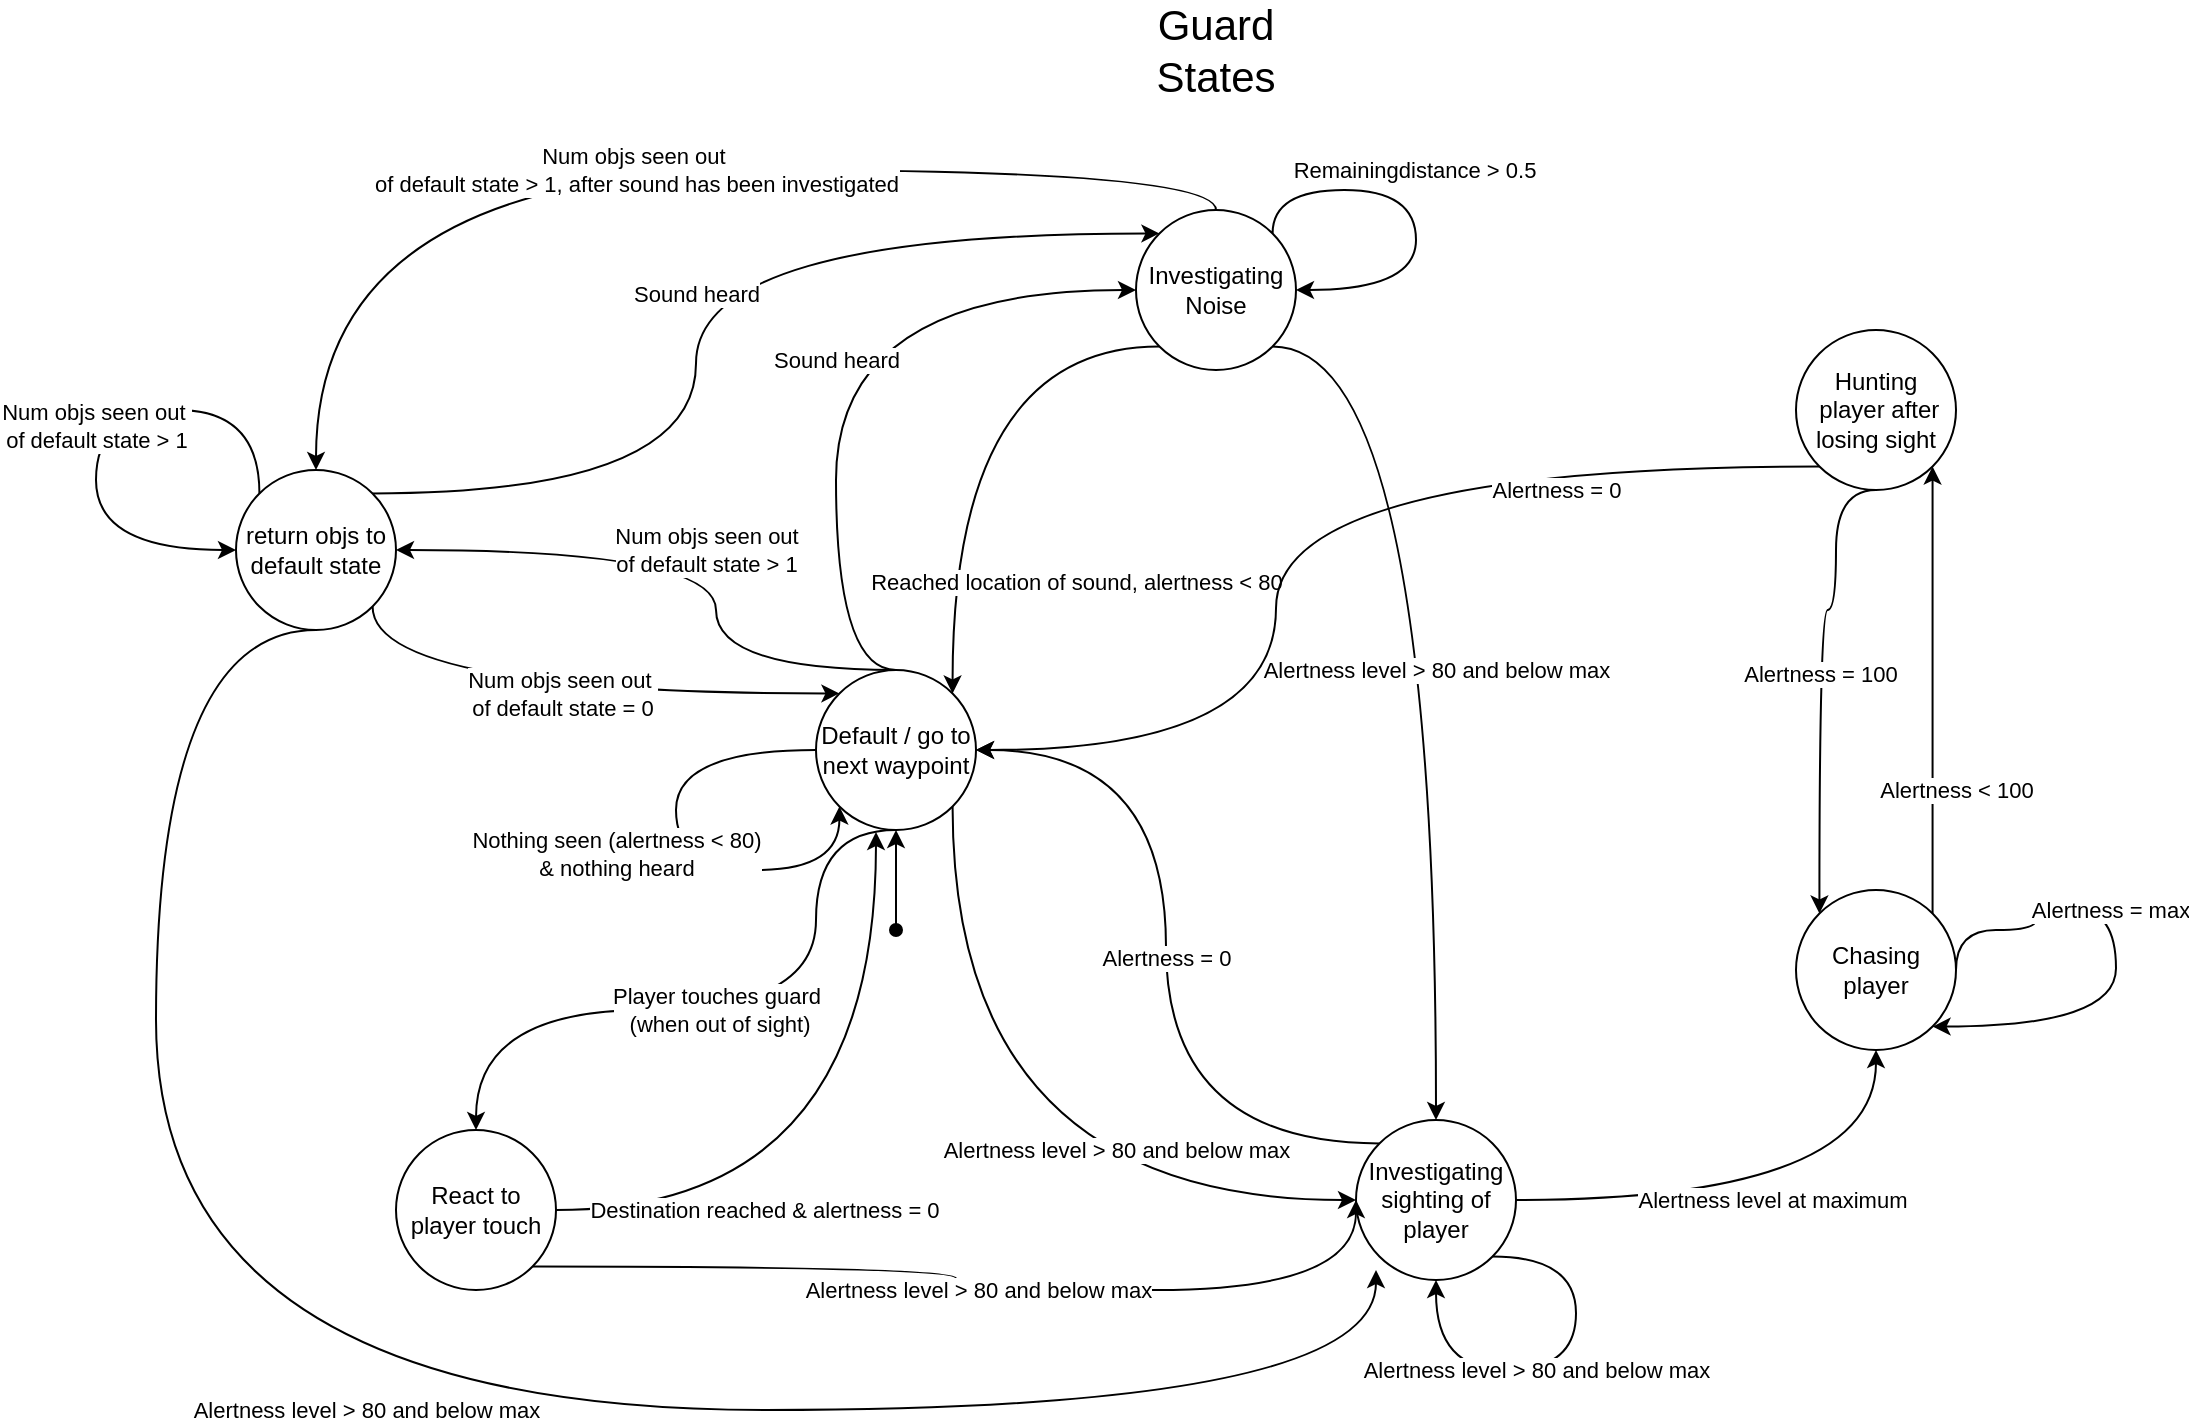 <mxfile version="14.1.8" type="device"><diagram id="_z_kxemTw84_M1QY5IJ6" name="Page-1"><mxGraphModel dx="2500" dy="2127" grid="1" gridSize="10" guides="1" tooltips="1" connect="1" arrows="1" fold="1" page="1" pageScale="1" pageWidth="827" pageHeight="1169" math="0" shadow="0"><root><mxCell id="0"/><mxCell id="1" parent="0"/><mxCell id="KQuNPY4IeF9uxoqhli7A-9" value="Alertness level &amp;gt; 80 and below max" style="edgeStyle=orthogonalEdgeStyle;curved=1;rounded=0;orthogonalLoop=1;jettySize=auto;html=1;exitX=1;exitY=1;exitDx=0;exitDy=0;entryX=0;entryY=0.5;entryDx=0;entryDy=0;" parent="1" source="KQuNPY4IeF9uxoqhli7A-1" target="KQuNPY4IeF9uxoqhli7A-4" edge="1"><mxGeometry x="0.398" y="25" relative="1" as="geometry"><Array as="points"><mxPoint x="288" y="545"/></Array><mxPoint as="offset"/></mxGeometry></mxCell><mxCell id="KQuNPY4IeF9uxoqhli7A-13" value="Sound heard" style="edgeStyle=orthogonalEdgeStyle;curved=1;rounded=0;orthogonalLoop=1;jettySize=auto;html=1;exitX=0.5;exitY=0;exitDx=0;exitDy=0;entryX=0;entryY=0.5;entryDx=0;entryDy=0;" parent="1" source="KQuNPY4IeF9uxoqhli7A-1" target="KQuNPY4IeF9uxoqhli7A-2" edge="1"><mxGeometry relative="1" as="geometry"><Array as="points"><mxPoint x="230" y="280"/><mxPoint x="230" y="90"/></Array></mxGeometry></mxCell><mxCell id="04_gx8tl3a63GkmhyHUs-2" value="Num objs seen out &lt;br&gt;of default state &amp;gt; 1" style="edgeStyle=orthogonalEdgeStyle;rounded=0;orthogonalLoop=1;jettySize=auto;html=1;exitX=0.5;exitY=0;exitDx=0;exitDy=0;entryX=1;entryY=0.5;entryDx=0;entryDy=0;curved=1;" parent="1" source="KQuNPY4IeF9uxoqhli7A-1" target="04_gx8tl3a63GkmhyHUs-1" edge="1"><mxGeometry relative="1" as="geometry"><Array as="points"><mxPoint x="170" y="280"/><mxPoint x="170" y="220"/></Array></mxGeometry></mxCell><mxCell id="Eh99PkBFKaAHzGAhQEdJ-3" value="Player touches guard&lt;br&gt;&amp;nbsp;(when out of sight)" style="edgeStyle=orthogonalEdgeStyle;curved=1;rounded=0;orthogonalLoop=1;jettySize=auto;html=1;entryX=0.5;entryY=0;entryDx=0;entryDy=0;" parent="1" target="Eh99PkBFKaAHzGAhQEdJ-1" edge="1"><mxGeometry relative="1" as="geometry"><mxPoint x="260" y="360" as="sourcePoint"/><Array as="points"><mxPoint x="220" y="360"/><mxPoint x="220" y="450"/><mxPoint x="50" y="450"/></Array></mxGeometry></mxCell><mxCell id="KQuNPY4IeF9uxoqhli7A-1" value="Default / go to next waypoint" style="ellipse;whiteSpace=wrap;html=1;aspect=fixed;" parent="1" vertex="1"><mxGeometry x="220" y="280" width="80" height="80" as="geometry"/></mxCell><mxCell id="KQuNPY4IeF9uxoqhli7A-14" value="Reached location of sound, alertness &amp;lt; 80" style="edgeStyle=orthogonalEdgeStyle;curved=1;rounded=0;orthogonalLoop=1;jettySize=auto;html=1;exitX=0;exitY=1;exitDx=0;exitDy=0;entryX=1;entryY=0;entryDx=0;entryDy=0;" parent="1" source="KQuNPY4IeF9uxoqhli7A-2" target="KQuNPY4IeF9uxoqhli7A-1" edge="1"><mxGeometry x="0.597" y="62" relative="1" as="geometry"><mxPoint as="offset"/></mxGeometry></mxCell><mxCell id="KQuNPY4IeF9uxoqhli7A-16" style="edgeStyle=orthogonalEdgeStyle;curved=1;rounded=0;orthogonalLoop=1;jettySize=auto;html=1;entryX=0.5;entryY=0;entryDx=0;entryDy=0;exitX=1;exitY=1;exitDx=0;exitDy=0;" parent="1" source="KQuNPY4IeF9uxoqhli7A-2" target="KQuNPY4IeF9uxoqhli7A-4" edge="1"><mxGeometry relative="1" as="geometry"/></mxCell><mxCell id="KQuNPY4IeF9uxoqhli7A-17" value="Alertness level &amp;gt; 80 and below max" style="edgeLabel;html=1;align=center;verticalAlign=middle;resizable=0;points=[];" parent="KQuNPY4IeF9uxoqhli7A-16" vertex="1" connectable="0"><mxGeometry x="-0.125" relative="1" as="geometry"><mxPoint y="38.42" as="offset"/></mxGeometry></mxCell><mxCell id="04_gx8tl3a63GkmhyHUs-12" value="Num objs seen out&amp;nbsp;&lt;br&gt;of default state &amp;gt; 1, after sound has been investigated" style="edgeStyle=orthogonalEdgeStyle;curved=1;rounded=0;orthogonalLoop=1;jettySize=auto;html=1;exitX=0.5;exitY=0;exitDx=0;exitDy=0;entryX=0.5;entryY=0;entryDx=0;entryDy=0;" parent="1" source="KQuNPY4IeF9uxoqhli7A-2" target="04_gx8tl3a63GkmhyHUs-1" edge="1"><mxGeometry relative="1" as="geometry"/></mxCell><mxCell id="KQuNPY4IeF9uxoqhli7A-2" value="Investigating Noise" style="ellipse;whiteSpace=wrap;html=1;aspect=fixed;" parent="1" vertex="1"><mxGeometry x="380" y="50" width="80" height="80" as="geometry"/></mxCell><mxCell id="KQuNPY4IeF9uxoqhli7A-10" value="Alertness level at maximum" style="edgeStyle=orthogonalEdgeStyle;curved=1;rounded=0;orthogonalLoop=1;jettySize=auto;html=1;exitX=1;exitY=0.5;exitDx=0;exitDy=0;entryX=0.5;entryY=1;entryDx=0;entryDy=0;" parent="1" source="KQuNPY4IeF9uxoqhli7A-4" target="KQuNPY4IeF9uxoqhli7A-5" edge="1"><mxGeometry relative="1" as="geometry"/></mxCell><mxCell id="KQuNPY4IeF9uxoqhli7A-25" value="Alertness = 0" style="edgeStyle=orthogonalEdgeStyle;curved=1;rounded=0;orthogonalLoop=1;jettySize=auto;html=1;exitX=0;exitY=0;exitDx=0;exitDy=0;entryX=1;entryY=0.5;entryDx=0;entryDy=0;" parent="1" source="KQuNPY4IeF9uxoqhli7A-4" target="KQuNPY4IeF9uxoqhli7A-1" edge="1"><mxGeometry relative="1" as="geometry"/></mxCell><mxCell id="KQuNPY4IeF9uxoqhli7A-4" value="Investigating sighting of player" style="ellipse;whiteSpace=wrap;html=1;aspect=fixed;" parent="1" vertex="1"><mxGeometry x="490" y="505" width="80" height="80" as="geometry"/></mxCell><mxCell id="gKFyO3MY9iUn-9s5R3pc-2" value="Alertness &amp;lt; 100" style="edgeStyle=orthogonalEdgeStyle;rounded=0;orthogonalLoop=1;jettySize=auto;html=1;exitX=1;exitY=0;exitDx=0;exitDy=0;entryX=1;entryY=1;entryDx=0;entryDy=0;curved=1;" parent="1" source="KQuNPY4IeF9uxoqhli7A-5" target="gKFyO3MY9iUn-9s5R3pc-1" edge="1"><mxGeometry x="-0.448" y="-12" relative="1" as="geometry"><mxPoint as="offset"/></mxGeometry></mxCell><mxCell id="KQuNPY4IeF9uxoqhli7A-5" value="Chasing player" style="ellipse;whiteSpace=wrap;html=1;aspect=fixed;" parent="1" vertex="1"><mxGeometry x="710" y="390" width="80" height="80" as="geometry"/></mxCell><mxCell id="KQuNPY4IeF9uxoqhli7A-8" value="Nothing seen (alertness &amp;lt; 80) &lt;br&gt;&amp;amp; nothing heard" style="edgeStyle=orthogonalEdgeStyle;rounded=0;orthogonalLoop=1;jettySize=auto;html=1;exitX=0;exitY=0.5;exitDx=0;exitDy=0;entryX=0;entryY=1;entryDx=0;entryDy=0;curved=1;" parent="1" source="KQuNPY4IeF9uxoqhli7A-1" target="KQuNPY4IeF9uxoqhli7A-1" edge="1"><mxGeometry y="-30" relative="1" as="geometry"><Array as="points"><mxPoint x="150" y="320"/><mxPoint x="150" y="380"/><mxPoint x="232" y="380"/></Array><mxPoint as="offset"/></mxGeometry></mxCell><mxCell id="KQuNPY4IeF9uxoqhli7A-19" value="Alertness = max" style="edgeStyle=orthogonalEdgeStyle;curved=1;rounded=0;orthogonalLoop=1;jettySize=auto;html=1;exitX=1;exitY=0.5;exitDx=0;exitDy=0;entryX=1;entryY=1;entryDx=0;entryDy=0;" parent="1" source="KQuNPY4IeF9uxoqhli7A-5" target="KQuNPY4IeF9uxoqhli7A-5" edge="1"><mxGeometry x="-0.182" relative="1" as="geometry"><Array as="points"><mxPoint x="790" y="410"/><mxPoint x="830" y="410"/><mxPoint x="830" y="400"/><mxPoint x="870" y="400"/><mxPoint x="870" y="458"/></Array><mxPoint as="offset"/></mxGeometry></mxCell><mxCell id="KQuNPY4IeF9uxoqhli7A-21" style="edgeStyle=orthogonalEdgeStyle;curved=1;rounded=0;orthogonalLoop=1;jettySize=auto;html=1;exitX=1;exitY=0;exitDx=0;exitDy=0;entryX=1;entryY=0.5;entryDx=0;entryDy=0;" parent="1" source="KQuNPY4IeF9uxoqhli7A-2" target="KQuNPY4IeF9uxoqhli7A-2" edge="1"><mxGeometry relative="1" as="geometry"><Array as="points"><mxPoint x="448" y="40"/><mxPoint x="520" y="40"/><mxPoint x="520" y="90"/></Array></mxGeometry></mxCell><mxCell id="KQuNPY4IeF9uxoqhli7A-22" value="Remainingdistance &amp;gt; 0.5" style="edgeLabel;html=1;align=center;verticalAlign=middle;resizable=0;points=[];" parent="KQuNPY4IeF9uxoqhli7A-21" vertex="1" connectable="0"><mxGeometry x="-0.09" y="-3" relative="1" as="geometry"><mxPoint y="-13" as="offset"/></mxGeometry></mxCell><mxCell id="KQuNPY4IeF9uxoqhli7A-23" value="Alertness level &amp;gt; 80 and below max" style="edgeStyle=orthogonalEdgeStyle;curved=1;rounded=0;orthogonalLoop=1;jettySize=auto;html=1;exitX=1;exitY=1;exitDx=0;exitDy=0;entryX=0.5;entryY=1;entryDx=0;entryDy=0;" parent="1" source="KQuNPY4IeF9uxoqhli7A-4" target="KQuNPY4IeF9uxoqhli7A-4" edge="1"><mxGeometry x="0.11" relative="1" as="geometry"><Array as="points"><mxPoint x="600" y="573"/><mxPoint x="600" y="630"/><mxPoint x="530" y="630"/></Array><mxPoint as="offset"/></mxGeometry></mxCell><mxCell id="KQuNPY4IeF9uxoqhli7A-26" value="&lt;font style=&quot;font-size: 21px&quot;&gt;Guard States&lt;/font&gt;" style="text;html=1;strokeColor=none;fillColor=none;align=center;verticalAlign=middle;whiteSpace=wrap;rounded=0;" parent="1" vertex="1"><mxGeometry x="400" y="-40" width="40" height="20" as="geometry"/></mxCell><mxCell id="KQuNPY4IeF9uxoqhli7A-27" value="" style="endArrow=classic;html=1;entryX=0.5;entryY=1;entryDx=0;entryDy=0;startArrow=oval;startFill=1;" parent="1" target="KQuNPY4IeF9uxoqhli7A-1" edge="1"><mxGeometry width="50" height="50" relative="1" as="geometry"><mxPoint x="260" y="410" as="sourcePoint"/><mxPoint x="440" y="320" as="targetPoint"/></mxGeometry></mxCell><mxCell id="04_gx8tl3a63GkmhyHUs-4" value="Sound heard" style="edgeStyle=orthogonalEdgeStyle;curved=1;rounded=0;orthogonalLoop=1;jettySize=auto;html=1;exitX=1;exitY=0;exitDx=0;exitDy=0;entryX=0;entryY=0;entryDx=0;entryDy=0;" parent="1" source="04_gx8tl3a63GkmhyHUs-1" target="KQuNPY4IeF9uxoqhli7A-2" edge="1"><mxGeometry relative="1" as="geometry"><Array as="points"><mxPoint x="160" y="192"/><mxPoint x="160" y="62"/></Array></mxGeometry></mxCell><mxCell id="04_gx8tl3a63GkmhyHUs-6" value="Alertness level &amp;gt; 80 and below max" style="edgeStyle=orthogonalEdgeStyle;curved=1;rounded=0;orthogonalLoop=1;jettySize=auto;html=1;exitX=0.5;exitY=1;exitDx=0;exitDy=0;" parent="1" source="04_gx8tl3a63GkmhyHUs-1" edge="1"><mxGeometry relative="1" as="geometry"><mxPoint x="500" y="580" as="targetPoint"/><Array as="points"><mxPoint x="-110" y="260"/><mxPoint x="-110" y="650"/><mxPoint x="500" y="650"/></Array></mxGeometry></mxCell><mxCell id="04_gx8tl3a63GkmhyHUs-11" value="Num objs seen out&amp;nbsp;&lt;br&gt;of default state = 0" style="edgeStyle=orthogonalEdgeStyle;curved=1;rounded=0;orthogonalLoop=1;jettySize=auto;html=1;exitX=1;exitY=1;exitDx=0;exitDy=0;entryX=0;entryY=0;entryDx=0;entryDy=0;" parent="1" source="04_gx8tl3a63GkmhyHUs-1" target="KQuNPY4IeF9uxoqhli7A-1" edge="1"><mxGeometry relative="1" as="geometry"><Array as="points"><mxPoint x="-2" y="292"/></Array></mxGeometry></mxCell><mxCell id="04_gx8tl3a63GkmhyHUs-1" value="return objs to default state" style="ellipse;whiteSpace=wrap;html=1;aspect=fixed;" parent="1" vertex="1"><mxGeometry x="-70" y="180" width="80" height="80" as="geometry"/></mxCell><mxCell id="04_gx8tl3a63GkmhyHUs-13" value="Num objs seen out&amp;nbsp;&lt;br&gt;of default state &amp;gt; 1" style="edgeStyle=orthogonalEdgeStyle;curved=1;rounded=0;orthogonalLoop=1;jettySize=auto;html=1;exitX=0;exitY=0;exitDx=0;exitDy=0;entryX=0;entryY=0.5;entryDx=0;entryDy=0;" parent="1" source="04_gx8tl3a63GkmhyHUs-1" target="04_gx8tl3a63GkmhyHUs-1" edge="1"><mxGeometry relative="1" as="geometry"><Array as="points"><mxPoint x="-58" y="150"/><mxPoint x="-140" y="150"/><mxPoint x="-140" y="220"/></Array></mxGeometry></mxCell><mxCell id="Eh99PkBFKaAHzGAhQEdJ-4" value="Destination reached &amp;amp; alertness = 0" style="edgeStyle=orthogonalEdgeStyle;curved=1;rounded=0;orthogonalLoop=1;jettySize=auto;html=1;exitX=1;exitY=0.5;exitDx=0;exitDy=0;" parent="1" source="Eh99PkBFKaAHzGAhQEdJ-1" edge="1"><mxGeometry x="-0.409" relative="1" as="geometry"><mxPoint x="250" y="361" as="targetPoint"/><Array as="points"><mxPoint x="250" y="550"/><mxPoint x="250" y="361"/></Array><mxPoint x="1" as="offset"/></mxGeometry></mxCell><mxCell id="Eh99PkBFKaAHzGAhQEdJ-5" value="Alertness level &amp;gt; 80 and below max" style="edgeStyle=orthogonalEdgeStyle;curved=1;rounded=0;orthogonalLoop=1;jettySize=auto;html=1;exitX=1;exitY=1;exitDx=0;exitDy=0;entryX=0;entryY=0.5;entryDx=0;entryDy=0;" parent="1" source="Eh99PkBFKaAHzGAhQEdJ-1" target="KQuNPY4IeF9uxoqhli7A-4" edge="1"><mxGeometry relative="1" as="geometry"><Array as="points"><mxPoint x="290" y="578"/><mxPoint x="290" y="590"/><mxPoint x="490" y="590"/></Array></mxGeometry></mxCell><mxCell id="Eh99PkBFKaAHzGAhQEdJ-1" value="React to player touch" style="ellipse;whiteSpace=wrap;html=1;aspect=fixed;" parent="1" vertex="1"><mxGeometry x="10" y="510" width="80" height="80" as="geometry"/></mxCell><mxCell id="gKFyO3MY9iUn-9s5R3pc-3" value="Alertness = 100" style="edgeStyle=orthogonalEdgeStyle;curved=1;rounded=0;orthogonalLoop=1;jettySize=auto;html=1;exitX=0.5;exitY=1;exitDx=0;exitDy=0;entryX=0;entryY=0;entryDx=0;entryDy=0;" parent="1" source="gKFyO3MY9iUn-9s5R3pc-1" target="KQuNPY4IeF9uxoqhli7A-5" edge="1"><mxGeometry relative="1" as="geometry"><Array as="points"><mxPoint x="730" y="190"/><mxPoint x="730" y="250"/><mxPoint x="722" y="250"/></Array></mxGeometry></mxCell><mxCell id="gKFyO3MY9iUn-9s5R3pc-4" value="Alertness = 0" style="edgeStyle=orthogonalEdgeStyle;curved=1;rounded=0;orthogonalLoop=1;jettySize=auto;html=1;exitX=0;exitY=1;exitDx=0;exitDy=0;entryX=1;entryY=0.5;entryDx=0;entryDy=0;" parent="1" source="gKFyO3MY9iUn-9s5R3pc-1" target="KQuNPY4IeF9uxoqhli7A-1" edge="1"><mxGeometry x="-0.532" y="12" relative="1" as="geometry"><Array as="points"><mxPoint x="450" y="178"/><mxPoint x="450" y="320"/></Array><mxPoint as="offset"/></mxGeometry></mxCell><mxCell id="gKFyO3MY9iUn-9s5R3pc-1" value="Hunting&lt;br&gt;&amp;nbsp;player after losing sight" style="ellipse;whiteSpace=wrap;html=1;aspect=fixed;" parent="1" vertex="1"><mxGeometry x="710" y="110" width="80" height="80" as="geometry"/></mxCell></root></mxGraphModel></diagram></mxfile>